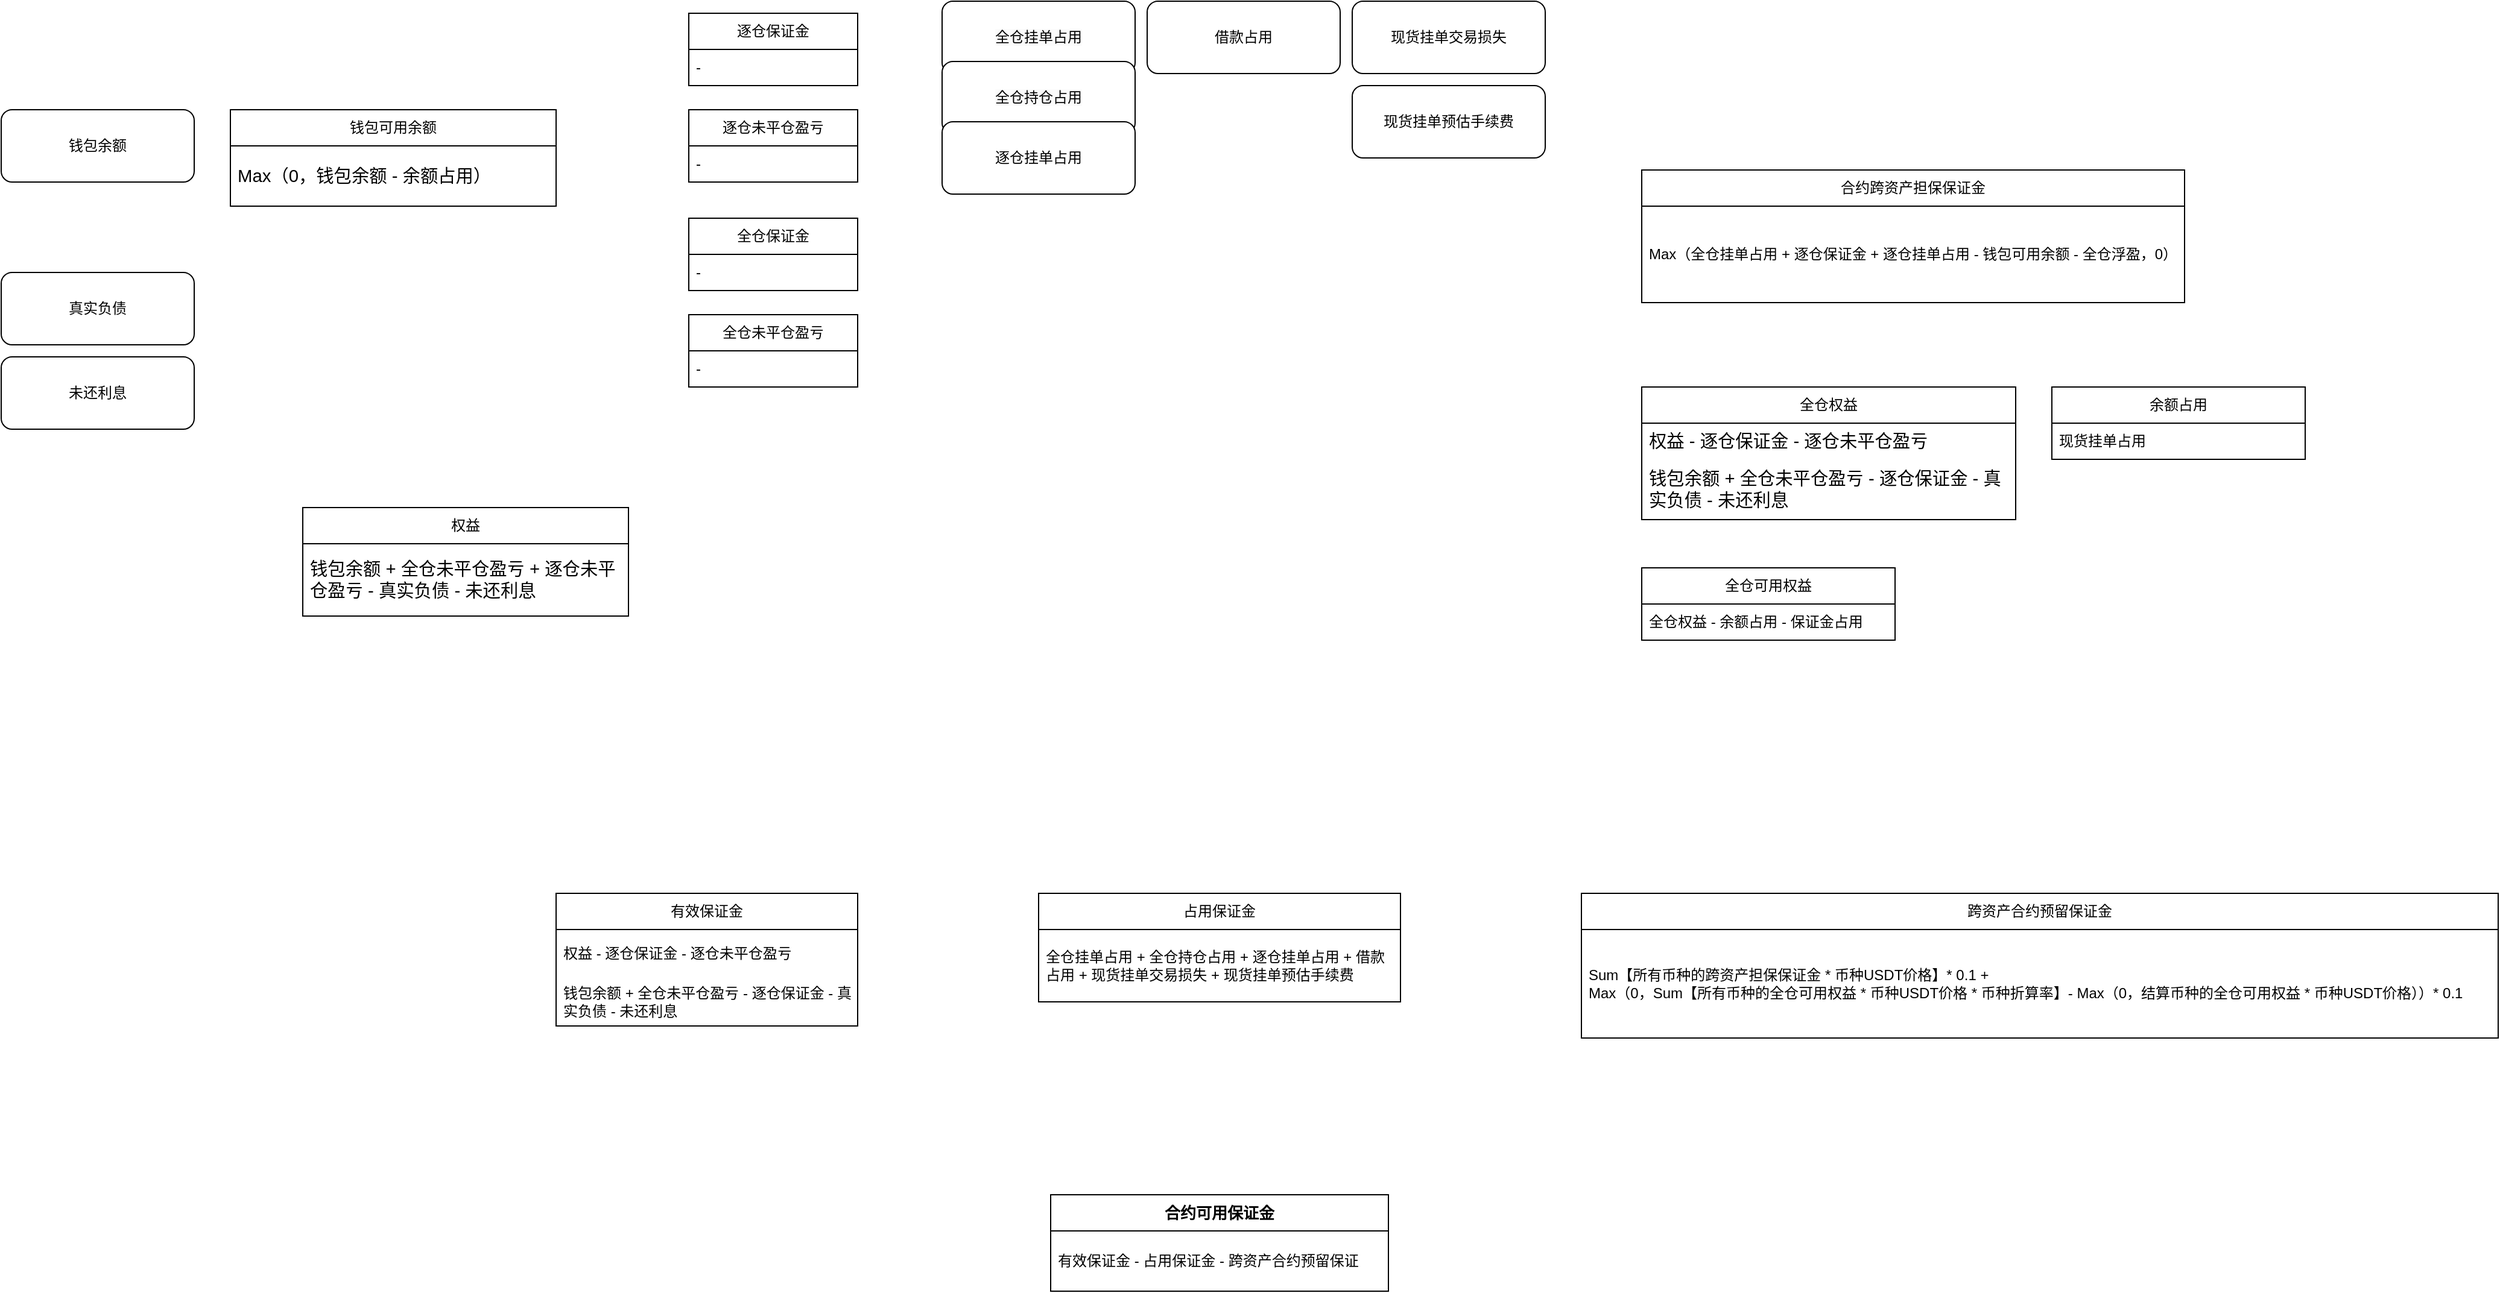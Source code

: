 <mxfile version="24.7.7">
  <diagram name="Page-1" id="f80oCYba8cmbhQ2V98sG">
    <mxGraphModel dx="2738" dy="2429" grid="1" gridSize="10" guides="1" tooltips="1" connect="1" arrows="1" fold="1" page="1" pageScale="1" pageWidth="827" pageHeight="1169" math="0" shadow="0">
      <root>
        <mxCell id="0" />
        <mxCell id="1" parent="0" />
        <mxCell id="HFTwr3PVIvaT_SFdeNqt-4" value="&lt;span style=&quot;text-align: left;&quot;&gt;&lt;b&gt;&lt;font style=&quot;font-size: 13px;&quot;&gt;合约可用保证金&lt;/font&gt;&lt;/b&gt;&lt;/span&gt;" style="swimlane;fontStyle=0;childLayout=stackLayout;horizontal=1;startSize=30;horizontalStack=0;resizeParent=1;resizeParentMax=0;resizeLast=0;collapsible=1;marginBottom=0;whiteSpace=wrap;html=1;" vertex="1" parent="1">
          <mxGeometry x="350" y="490" width="280" height="80" as="geometry">
            <mxRectangle x="290" y="260" width="60" height="30" as="alternateBounds" />
          </mxGeometry>
        </mxCell>
        <mxCell id="HFTwr3PVIvaT_SFdeNqt-5" value="有效保证金 - 占用保证金 - 跨资产合约预留保证" style="text;strokeColor=none;fillColor=none;align=left;verticalAlign=middle;spacingLeft=4;spacingRight=4;overflow=hidden;points=[[0,0.5],[1,0.5]];portConstraint=eastwest;rotatable=0;whiteSpace=wrap;html=1;" vertex="1" parent="HFTwr3PVIvaT_SFdeNqt-4">
          <mxGeometry y="30" width="280" height="50" as="geometry" />
        </mxCell>
        <mxCell id="HFTwr3PVIvaT_SFdeNqt-11" value="&lt;span style=&quot;text-align: left;&quot;&gt;有效保证金&lt;/span&gt;" style="swimlane;fontStyle=0;childLayout=stackLayout;horizontal=1;startSize=30;horizontalStack=0;resizeParent=1;resizeParentMax=0;resizeLast=0;collapsible=1;marginBottom=0;whiteSpace=wrap;html=1;" vertex="1" parent="1">
          <mxGeometry x="-60" y="240" width="250" height="110" as="geometry">
            <mxRectangle x="-60" y="240" width="100" height="30" as="alternateBounds" />
          </mxGeometry>
        </mxCell>
        <mxCell id="HFTwr3PVIvaT_SFdeNqt-12" value="&lt;div&gt;权益 - 逐仓保证金 - 逐仓未平仓盈亏&lt;/div&gt;" style="text;strokeColor=none;fillColor=none;align=left;verticalAlign=middle;spacingLeft=4;spacingRight=4;overflow=hidden;points=[[0,0.5],[1,0.5]];portConstraint=eastwest;rotatable=0;whiteSpace=wrap;html=1;" vertex="1" parent="HFTwr3PVIvaT_SFdeNqt-11">
          <mxGeometry y="30" width="250" height="40" as="geometry" />
        </mxCell>
        <mxCell id="HFTwr3PVIvaT_SFdeNqt-13" value="&lt;div&gt;&lt;span style=&quot;background-color: initial;&quot;&gt;钱包余额 + 全仓未平仓盈亏 - 逐仓保证金 - 真实负债 - 未还利息&lt;/span&gt;&lt;br&gt;&lt;/div&gt;" style="text;strokeColor=none;fillColor=none;align=left;verticalAlign=middle;spacingLeft=4;spacingRight=4;overflow=hidden;points=[[0,0.5],[1,0.5]];portConstraint=eastwest;rotatable=0;whiteSpace=wrap;html=1;" vertex="1" parent="HFTwr3PVIvaT_SFdeNqt-11">
          <mxGeometry y="70" width="250" height="40" as="geometry" />
        </mxCell>
        <mxCell id="HFTwr3PVIvaT_SFdeNqt-15" value="&lt;span style=&quot;text-align: left;&quot;&gt;占用保证金&lt;/span&gt;" style="swimlane;fontStyle=0;childLayout=stackLayout;horizontal=1;startSize=30;horizontalStack=0;resizeParent=1;resizeParentMax=0;resizeLast=0;collapsible=1;marginBottom=0;whiteSpace=wrap;html=1;" vertex="1" parent="1">
          <mxGeometry x="340" y="240" width="300" height="90" as="geometry" />
        </mxCell>
        <mxCell id="HFTwr3PVIvaT_SFdeNqt-16" value="&lt;div&gt;全仓挂单占用 + 全仓持仓占用 + 逐仓挂单占用 + 借款占用 + 现货挂单交易损失 + 现货挂单预估手续费&lt;/div&gt;" style="text;strokeColor=none;fillColor=none;align=left;verticalAlign=middle;spacingLeft=4;spacingRight=4;overflow=hidden;points=[[0,0.5],[1,0.5]];portConstraint=eastwest;rotatable=0;whiteSpace=wrap;html=1;" vertex="1" parent="HFTwr3PVIvaT_SFdeNqt-15">
          <mxGeometry y="30" width="300" height="60" as="geometry" />
        </mxCell>
        <mxCell id="HFTwr3PVIvaT_SFdeNqt-18" value="&lt;span style=&quot;text-align: left;&quot;&gt;跨资产合约预留保证金&lt;/span&gt;" style="swimlane;fontStyle=0;childLayout=stackLayout;horizontal=1;startSize=30;horizontalStack=0;resizeParent=1;resizeParentMax=0;resizeLast=0;collapsible=1;marginBottom=0;whiteSpace=wrap;html=1;" vertex="1" parent="1">
          <mxGeometry x="790" y="240" width="760" height="120" as="geometry" />
        </mxCell>
        <mxCell id="HFTwr3PVIvaT_SFdeNqt-20" value="&lt;div&gt;Sum【所有币种的跨资产担保保证金 * 币种USDT价格】* 0.1 +&amp;nbsp;&lt;/div&gt;&lt;div&gt;Max（0，Sum【所有币种的全仓可用权益 * 币种USDT价格 * 币种折算率】- Max（0，结算币种的全仓可用权益 * 币种USDT价格））* 0.1&lt;br&gt;&lt;/div&gt;" style="text;strokeColor=none;fillColor=none;align=left;verticalAlign=middle;spacingLeft=4;spacingRight=4;overflow=hidden;points=[[0,0.5],[1,0.5]];portConstraint=eastwest;rotatable=0;whiteSpace=wrap;html=1;" vertex="1" parent="HFTwr3PVIvaT_SFdeNqt-18">
          <mxGeometry y="30" width="760" height="90" as="geometry" />
        </mxCell>
        <mxCell id="HFTwr3PVIvaT_SFdeNqt-21" value="&lt;span style=&quot;color: rgb(0, 0, 0); font-family: Helvetica; font-size: 12px; font-style: normal; font-variant-ligatures: normal; font-variant-caps: normal; font-weight: 400; letter-spacing: normal; orphans: 2; text-align: left; text-indent: 0px; text-transform: none; widows: 2; word-spacing: 0px; -webkit-text-stroke-width: 0px; white-space: normal; background-color: rgb(251, 251, 251); text-decoration-thickness: initial; text-decoration-style: initial; text-decoration-color: initial; display: inline !important; float: none;&quot;&gt;全仓挂单占用&lt;/span&gt;" style="rounded=1;whiteSpace=wrap;html=1;" vertex="1" parent="1">
          <mxGeometry x="260" y="-500" width="160" height="60" as="geometry" />
        </mxCell>
        <mxCell id="HFTwr3PVIvaT_SFdeNqt-22" value="&lt;span style=&quot;color: rgb(0, 0, 0); font-family: Helvetica; font-size: 12px; font-style: normal; font-variant-ligatures: normal; font-variant-caps: normal; font-weight: 400; letter-spacing: normal; orphans: 2; text-align: left; text-indent: 0px; text-transform: none; widows: 2; word-spacing: 0px; -webkit-text-stroke-width: 0px; white-space: normal; background-color: rgb(251, 251, 251); text-decoration-thickness: initial; text-decoration-style: initial; text-decoration-color: initial; display: inline !important; float: none;&quot;&gt;全仓持仓占用&lt;/span&gt;" style="rounded=1;whiteSpace=wrap;html=1;" vertex="1" parent="1">
          <mxGeometry x="260" y="-450" width="160" height="60" as="geometry" />
        </mxCell>
        <mxCell id="HFTwr3PVIvaT_SFdeNqt-24" value="&lt;div&gt;&lt;span style=&quot;text-align: left; background-color: initial;&quot;&gt;逐仓挂单占用&lt;/span&gt;&lt;br&gt;&lt;/div&gt;" style="rounded=1;whiteSpace=wrap;html=1;" vertex="1" parent="1">
          <mxGeometry x="260" y="-400" width="160" height="60" as="geometry" />
        </mxCell>
        <mxCell id="HFTwr3PVIvaT_SFdeNqt-25" value="&lt;div&gt;&lt;span style=&quot;text-align: left;&quot;&gt;借款占用&lt;/span&gt;&lt;br&gt;&lt;/div&gt;" style="rounded=1;whiteSpace=wrap;html=1;" vertex="1" parent="1">
          <mxGeometry x="430" y="-500" width="160" height="60" as="geometry" />
        </mxCell>
        <mxCell id="HFTwr3PVIvaT_SFdeNqt-26" value="&lt;div&gt;&lt;span style=&quot;text-align: left;&quot;&gt;现货挂单交易损失&lt;/span&gt;&lt;br&gt;&lt;/div&gt;" style="rounded=1;whiteSpace=wrap;html=1;" vertex="1" parent="1">
          <mxGeometry x="600" y="-500" width="160" height="60" as="geometry" />
        </mxCell>
        <mxCell id="HFTwr3PVIvaT_SFdeNqt-27" value="&lt;div&gt;&lt;span style=&quot;text-align: left;&quot;&gt;现货挂单预估手续费&lt;/span&gt;&lt;br&gt;&lt;/div&gt;" style="rounded=1;whiteSpace=wrap;html=1;" vertex="1" parent="1">
          <mxGeometry x="600" y="-430" width="160" height="60" as="geometry" />
        </mxCell>
        <mxCell id="HFTwr3PVIvaT_SFdeNqt-31" value="&lt;span style=&quot;text-align: left;&quot;&gt;权益&lt;/span&gt;" style="swimlane;fontStyle=0;childLayout=stackLayout;horizontal=1;startSize=30;horizontalStack=0;resizeParent=1;resizeParentMax=0;resizeLast=0;collapsible=1;marginBottom=0;whiteSpace=wrap;html=1;" vertex="1" parent="1">
          <mxGeometry x="-270" y="-80" width="270" height="90" as="geometry" />
        </mxCell>
        <mxCell id="HFTwr3PVIvaT_SFdeNqt-34" value="&lt;span id=&quot;docs-internal-guid-ebde03c9-7fff-1dc7-ac11-59d686706613&quot;&gt;&lt;span style=&quot;font-size: 11pt; font-family: Arial, sans-serif; background-color: transparent; font-variant-numeric: normal; font-variant-east-asian: normal; font-variant-alternates: normal; font-variant-position: normal; vertical-align: baseline; white-space-collapse: preserve;&quot;&gt;钱包余额 + 全仓未平仓盈亏 + 逐仓未平仓盈亏 - 真实负债 - 未还利息&lt;/span&gt;&lt;/span&gt;" style="text;strokeColor=none;fillColor=none;align=left;verticalAlign=middle;spacingLeft=4;spacingRight=4;overflow=hidden;points=[[0,0.5],[1,0.5]];portConstraint=eastwest;rotatable=0;whiteSpace=wrap;html=1;" vertex="1" parent="HFTwr3PVIvaT_SFdeNqt-31">
          <mxGeometry y="30" width="270" height="60" as="geometry" />
        </mxCell>
        <mxCell id="HFTwr3PVIvaT_SFdeNqt-35" value="&lt;span style=&quot;text-align: left;&quot;&gt;逐仓保证金&lt;/span&gt;" style="swimlane;fontStyle=0;childLayout=stackLayout;horizontal=1;startSize=30;horizontalStack=0;resizeParent=1;resizeParentMax=0;resizeLast=0;collapsible=1;marginBottom=0;whiteSpace=wrap;html=1;" vertex="1" parent="1">
          <mxGeometry x="50" y="-490" width="140" height="60" as="geometry" />
        </mxCell>
        <mxCell id="HFTwr3PVIvaT_SFdeNqt-36" value="-" style="text;strokeColor=none;fillColor=none;align=left;verticalAlign=middle;spacingLeft=4;spacingRight=4;overflow=hidden;points=[[0,0.5],[1,0.5]];portConstraint=eastwest;rotatable=0;whiteSpace=wrap;html=1;" vertex="1" parent="HFTwr3PVIvaT_SFdeNqt-35">
          <mxGeometry y="30" width="140" height="30" as="geometry" />
        </mxCell>
        <mxCell id="HFTwr3PVIvaT_SFdeNqt-39" value="&lt;span style=&quot;text-align: left;&quot;&gt;逐仓未平仓盈亏&lt;/span&gt;" style="swimlane;fontStyle=0;childLayout=stackLayout;horizontal=1;startSize=30;horizontalStack=0;resizeParent=1;resizeParentMax=0;resizeLast=0;collapsible=1;marginBottom=0;whiteSpace=wrap;html=1;" vertex="1" parent="1">
          <mxGeometry x="50" y="-410" width="140" height="60" as="geometry" />
        </mxCell>
        <mxCell id="HFTwr3PVIvaT_SFdeNqt-40" value="-" style="text;strokeColor=none;fillColor=none;align=left;verticalAlign=middle;spacingLeft=4;spacingRight=4;overflow=hidden;points=[[0,0.5],[1,0.5]];portConstraint=eastwest;rotatable=0;whiteSpace=wrap;html=1;" vertex="1" parent="HFTwr3PVIvaT_SFdeNqt-39">
          <mxGeometry y="30" width="140" height="30" as="geometry" />
        </mxCell>
        <mxCell id="HFTwr3PVIvaT_SFdeNqt-52" value="&lt;div&gt;&lt;span style=&quot;text-align: left;&quot;&gt;真实负债&lt;/span&gt;&lt;br&gt;&lt;/div&gt;" style="rounded=1;whiteSpace=wrap;html=1;" vertex="1" parent="1">
          <mxGeometry x="-520" y="-275" width="160" height="60" as="geometry" />
        </mxCell>
        <mxCell id="HFTwr3PVIvaT_SFdeNqt-53" value="&lt;div&gt;&lt;span style=&quot;text-align: left;&quot;&gt;未还利息&lt;/span&gt;&lt;br&gt;&lt;/div&gt;" style="rounded=1;whiteSpace=wrap;html=1;" vertex="1" parent="1">
          <mxGeometry x="-520" y="-205" width="160" height="60" as="geometry" />
        </mxCell>
        <mxCell id="HFTwr3PVIvaT_SFdeNqt-54" value="&lt;span style=&quot;text-align: left;&quot;&gt;全仓保证金&lt;/span&gt;" style="swimlane;fontStyle=0;childLayout=stackLayout;horizontal=1;startSize=30;horizontalStack=0;resizeParent=1;resizeParentMax=0;resizeLast=0;collapsible=1;marginBottom=0;whiteSpace=wrap;html=1;" vertex="1" parent="1">
          <mxGeometry x="50" y="-320" width="140" height="60" as="geometry" />
        </mxCell>
        <mxCell id="HFTwr3PVIvaT_SFdeNqt-55" value="-" style="text;strokeColor=none;fillColor=none;align=left;verticalAlign=middle;spacingLeft=4;spacingRight=4;overflow=hidden;points=[[0,0.5],[1,0.5]];portConstraint=eastwest;rotatable=0;whiteSpace=wrap;html=1;" vertex="1" parent="HFTwr3PVIvaT_SFdeNqt-54">
          <mxGeometry y="30" width="140" height="30" as="geometry" />
        </mxCell>
        <mxCell id="HFTwr3PVIvaT_SFdeNqt-56" value="&lt;span style=&quot;text-align: left;&quot;&gt;全仓未平仓盈亏&lt;/span&gt;" style="swimlane;fontStyle=0;childLayout=stackLayout;horizontal=1;startSize=30;horizontalStack=0;resizeParent=1;resizeParentMax=0;resizeLast=0;collapsible=1;marginBottom=0;whiteSpace=wrap;html=1;" vertex="1" parent="1">
          <mxGeometry x="50" y="-240" width="140" height="60" as="geometry" />
        </mxCell>
        <mxCell id="HFTwr3PVIvaT_SFdeNqt-57" value="-" style="text;strokeColor=none;fillColor=none;align=left;verticalAlign=middle;spacingLeft=4;spacingRight=4;overflow=hidden;points=[[0,0.5],[1,0.5]];portConstraint=eastwest;rotatable=0;whiteSpace=wrap;html=1;" vertex="1" parent="HFTwr3PVIvaT_SFdeNqt-56">
          <mxGeometry y="30" width="140" height="30" as="geometry" />
        </mxCell>
        <mxCell id="HFTwr3PVIvaT_SFdeNqt-60" value="&lt;div&gt;&lt;span style=&quot;text-align: left;&quot;&gt;钱包余额&lt;/span&gt;&lt;br&gt;&lt;/div&gt;" style="rounded=1;whiteSpace=wrap;html=1;" vertex="1" parent="1">
          <mxGeometry x="-520" y="-410" width="160" height="60" as="geometry" />
        </mxCell>
        <mxCell id="HFTwr3PVIvaT_SFdeNqt-61" value="&lt;span style=&quot;text-align: left;&quot;&gt;合约跨资产担保保证金&lt;/span&gt;" style="swimlane;fontStyle=0;childLayout=stackLayout;horizontal=1;startSize=30;horizontalStack=0;resizeParent=1;resizeParentMax=0;resizeLast=0;collapsible=1;marginBottom=0;whiteSpace=wrap;html=1;" vertex="1" parent="1">
          <mxGeometry x="840" y="-360" width="450" height="110" as="geometry" />
        </mxCell>
        <mxCell id="HFTwr3PVIvaT_SFdeNqt-62" value="Max（全仓挂单占用 + 逐仓保证金 + 逐仓挂单占用 - 钱包可用余额 - 全仓浮盈，0）" style="text;strokeColor=none;fillColor=none;align=left;verticalAlign=middle;spacingLeft=4;spacingRight=4;overflow=hidden;points=[[0,0.5],[1,0.5]];portConstraint=eastwest;rotatable=0;whiteSpace=wrap;html=1;" vertex="1" parent="HFTwr3PVIvaT_SFdeNqt-61">
          <mxGeometry y="30" width="450" height="80" as="geometry" />
        </mxCell>
        <mxCell id="HFTwr3PVIvaT_SFdeNqt-63" value="&lt;span style=&quot;text-align: left;&quot;&gt;全仓可用权益&lt;/span&gt;" style="swimlane;fontStyle=0;childLayout=stackLayout;horizontal=1;startSize=30;horizontalStack=0;resizeParent=1;resizeParentMax=0;resizeLast=0;collapsible=1;marginBottom=0;whiteSpace=wrap;html=1;" vertex="1" parent="1">
          <mxGeometry x="840" y="-30" width="210" height="60" as="geometry" />
        </mxCell>
        <mxCell id="HFTwr3PVIvaT_SFdeNqt-64" value="全仓权益 - 余额占用 - 保证金占用" style="text;strokeColor=none;fillColor=none;align=left;verticalAlign=middle;spacingLeft=4;spacingRight=4;overflow=hidden;points=[[0,0.5],[1,0.5]];portConstraint=eastwest;rotatable=0;whiteSpace=wrap;html=1;" vertex="1" parent="HFTwr3PVIvaT_SFdeNqt-63">
          <mxGeometry y="30" width="210" height="30" as="geometry" />
        </mxCell>
        <mxCell id="HFTwr3PVIvaT_SFdeNqt-65" value="&lt;span style=&quot;text-align: left;&quot;&gt;全仓权益&lt;/span&gt;" style="swimlane;fontStyle=0;childLayout=stackLayout;horizontal=1;startSize=30;horizontalStack=0;resizeParent=1;resizeParentMax=0;resizeLast=0;collapsible=1;marginBottom=0;whiteSpace=wrap;html=1;" vertex="1" parent="1">
          <mxGeometry x="840" y="-180" width="310" height="110" as="geometry" />
        </mxCell>
        <mxCell id="HFTwr3PVIvaT_SFdeNqt-66" value="&lt;span id=&quot;docs-internal-guid-8330c4ed-7fff-1668-7055-0fd71e99c6b8&quot;&gt;&lt;span style=&quot;font-size: 11pt; font-family: Arial, sans-serif; background-color: transparent; font-variant-numeric: normal; font-variant-east-asian: normal; font-variant-alternates: normal; font-variant-position: normal; vertical-align: baseline; white-space-collapse: preserve;&quot;&gt;权益 - 逐仓保证金 - 逐仓未平仓盈亏&lt;/span&gt;&lt;/span&gt;" style="text;strokeColor=none;fillColor=none;align=left;verticalAlign=middle;spacingLeft=4;spacingRight=4;overflow=hidden;points=[[0,0.5],[1,0.5]];portConstraint=eastwest;rotatable=0;whiteSpace=wrap;html=1;" vertex="1" parent="HFTwr3PVIvaT_SFdeNqt-65">
          <mxGeometry y="30" width="310" height="30" as="geometry" />
        </mxCell>
        <mxCell id="HFTwr3PVIvaT_SFdeNqt-67" value="&lt;span id=&quot;docs-internal-guid-f703a618-7fff-798c-0bb1-125c687710a3&quot;&gt;&lt;span style=&quot;font-size: 11pt; font-family: Arial, sans-serif; background-color: transparent; font-variant-numeric: normal; font-variant-east-asian: normal; font-variant-alternates: normal; font-variant-position: normal; vertical-align: baseline; white-space-collapse: preserve;&quot;&gt;钱包余额 + 全仓未平仓盈亏 - 逐仓保证金 - 真实负债 - 未还利息&lt;/span&gt;&lt;/span&gt;" style="text;strokeColor=none;fillColor=none;align=left;verticalAlign=middle;spacingLeft=4;spacingRight=4;overflow=hidden;points=[[0,0.5],[1,0.5]];portConstraint=eastwest;rotatable=0;whiteSpace=wrap;html=1;fontStyle=0" vertex="1" parent="HFTwr3PVIvaT_SFdeNqt-65">
          <mxGeometry y="60" width="310" height="50" as="geometry" />
        </mxCell>
        <mxCell id="HFTwr3PVIvaT_SFdeNqt-68" value="&lt;span style=&quot;text-align: left;&quot;&gt;余额占用&lt;/span&gt;" style="swimlane;fontStyle=0;childLayout=stackLayout;horizontal=1;startSize=30;horizontalStack=0;resizeParent=1;resizeParentMax=0;resizeLast=0;collapsible=1;marginBottom=0;whiteSpace=wrap;html=1;" vertex="1" parent="1">
          <mxGeometry x="1180" y="-180" width="210" height="60" as="geometry" />
        </mxCell>
        <mxCell id="HFTwr3PVIvaT_SFdeNqt-69" value="现货挂单占用" style="text;strokeColor=none;fillColor=none;align=left;verticalAlign=middle;spacingLeft=4;spacingRight=4;overflow=hidden;points=[[0,0.5],[1,0.5]];portConstraint=eastwest;rotatable=0;whiteSpace=wrap;html=1;" vertex="1" parent="HFTwr3PVIvaT_SFdeNqt-68">
          <mxGeometry y="30" width="210" height="30" as="geometry" />
        </mxCell>
        <mxCell id="HFTwr3PVIvaT_SFdeNqt-73" value="&lt;div style=&quot;text-align: left;&quot;&gt;&lt;span style=&quot;background-color: initial;&quot;&gt;钱包可用余额&lt;/span&gt;&lt;/div&gt;" style="swimlane;fontStyle=0;childLayout=stackLayout;horizontal=1;startSize=30;horizontalStack=0;resizeParent=1;resizeParentMax=0;resizeLast=0;collapsible=1;marginBottom=0;whiteSpace=wrap;html=1;" vertex="1" parent="1">
          <mxGeometry x="-330" y="-410" width="270" height="80" as="geometry" />
        </mxCell>
        <mxCell id="HFTwr3PVIvaT_SFdeNqt-74" value="&lt;span id=&quot;docs-internal-guid-ebde03c9-7fff-1dc7-ac11-59d686706613&quot;&gt;&lt;span style=&quot;font-size: 11pt; font-family: Arial, sans-serif; background-color: transparent; font-variant-numeric: normal; font-variant-east-asian: normal; font-variant-alternates: normal; font-variant-position: normal; vertical-align: baseline; white-space-collapse: preserve;&quot;&gt;Max（0，钱包余额 - 余额占用）&lt;/span&gt;&lt;/span&gt;" style="text;strokeColor=none;fillColor=none;align=left;verticalAlign=middle;spacingLeft=4;spacingRight=4;overflow=hidden;points=[[0,0.5],[1,0.5]];portConstraint=eastwest;rotatable=0;whiteSpace=wrap;html=1;" vertex="1" parent="HFTwr3PVIvaT_SFdeNqt-73">
          <mxGeometry y="30" width="270" height="50" as="geometry" />
        </mxCell>
      </root>
    </mxGraphModel>
  </diagram>
</mxfile>
